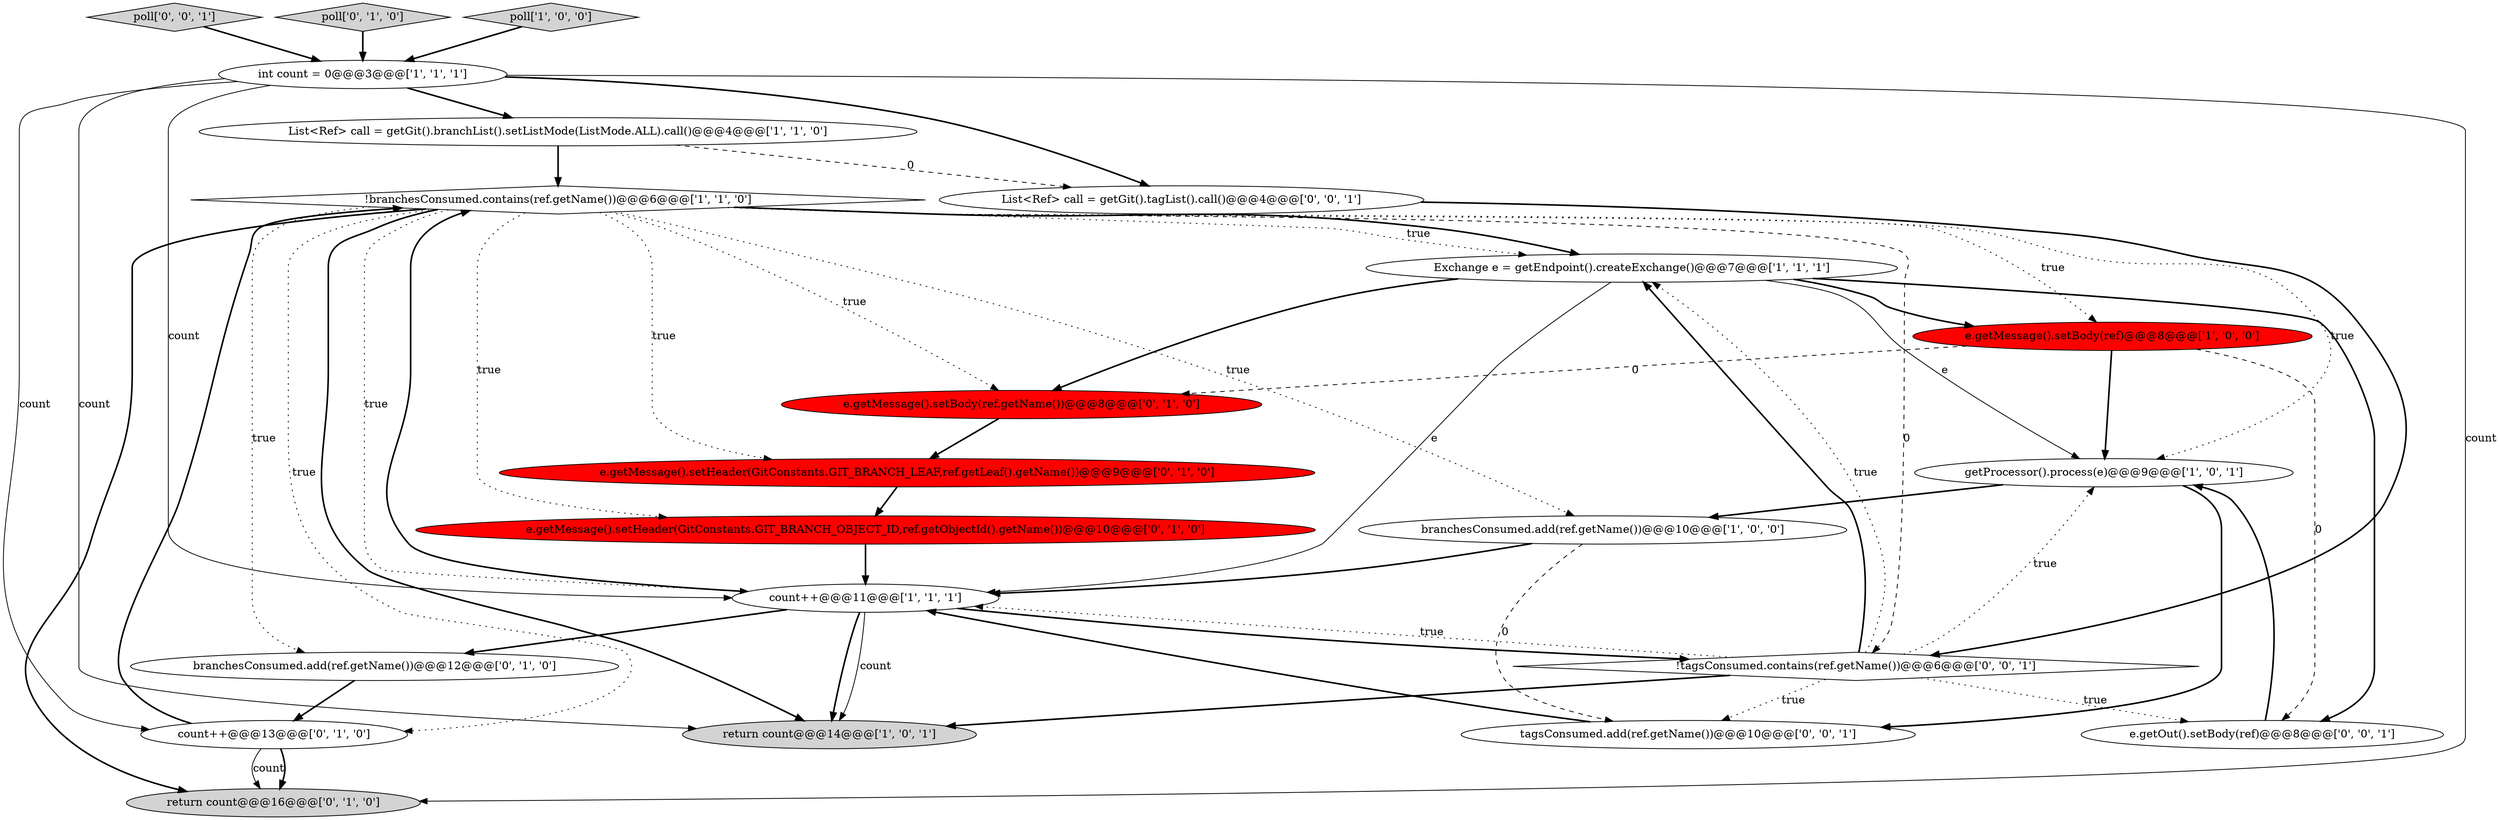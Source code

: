 digraph {
6 [style = filled, label = "int count = 0@@@3@@@['1', '1', '1']", fillcolor = white, shape = ellipse image = "AAA0AAABBB1BBB"];
2 [style = filled, label = "Exchange e = getEndpoint().createExchange()@@@7@@@['1', '1', '1']", fillcolor = white, shape = ellipse image = "AAA0AAABBB1BBB"];
19 [style = filled, label = "poll['0', '0', '1']", fillcolor = lightgray, shape = diamond image = "AAA0AAABBB3BBB"];
7 [style = filled, label = "getProcessor().process(e)@@@9@@@['1', '0', '1']", fillcolor = white, shape = ellipse image = "AAA0AAABBB1BBB"];
15 [style = filled, label = "poll['0', '1', '0']", fillcolor = lightgray, shape = diamond image = "AAA0AAABBB2BBB"];
13 [style = filled, label = "branchesConsumed.add(ref.getName())@@@12@@@['0', '1', '0']", fillcolor = white, shape = ellipse image = "AAA0AAABBB2BBB"];
5 [style = filled, label = "e.getMessage().setBody(ref)@@@8@@@['1', '0', '0']", fillcolor = red, shape = ellipse image = "AAA1AAABBB1BBB"];
9 [style = filled, label = "poll['1', '0', '0']", fillcolor = lightgray, shape = diamond image = "AAA0AAABBB1BBB"];
20 [style = filled, label = "!tagsConsumed.contains(ref.getName())@@@6@@@['0', '0', '1']", fillcolor = white, shape = diamond image = "AAA0AAABBB3BBB"];
1 [style = filled, label = "List<Ref> call = getGit().branchList().setListMode(ListMode.ALL).call()@@@4@@@['1', '1', '0']", fillcolor = white, shape = ellipse image = "AAA0AAABBB1BBB"];
0 [style = filled, label = "branchesConsumed.add(ref.getName())@@@10@@@['1', '0', '0']", fillcolor = white, shape = ellipse image = "AAA0AAABBB1BBB"];
14 [style = filled, label = "e.getMessage().setHeader(GitConstants.GIT_BRANCH_OBJECT_ID,ref.getObjectId().getName())@@@10@@@['0', '1', '0']", fillcolor = red, shape = ellipse image = "AAA1AAABBB2BBB"];
8 [style = filled, label = "count++@@@11@@@['1', '1', '1']", fillcolor = white, shape = ellipse image = "AAA0AAABBB1BBB"];
16 [style = filled, label = "e.getMessage().setHeader(GitConstants.GIT_BRANCH_LEAF,ref.getLeaf().getName())@@@9@@@['0', '1', '0']", fillcolor = red, shape = ellipse image = "AAA1AAABBB2BBB"];
3 [style = filled, label = "return count@@@14@@@['1', '0', '1']", fillcolor = lightgray, shape = ellipse image = "AAA0AAABBB1BBB"];
10 [style = filled, label = "e.getMessage().setBody(ref.getName())@@@8@@@['0', '1', '0']", fillcolor = red, shape = ellipse image = "AAA1AAABBB2BBB"];
4 [style = filled, label = "!branchesConsumed.contains(ref.getName())@@@6@@@['1', '1', '0']", fillcolor = white, shape = diamond image = "AAA0AAABBB1BBB"];
17 [style = filled, label = "List<Ref> call = getGit().tagList().call()@@@4@@@['0', '0', '1']", fillcolor = white, shape = ellipse image = "AAA0AAABBB3BBB"];
18 [style = filled, label = "e.getOut().setBody(ref)@@@8@@@['0', '0', '1']", fillcolor = white, shape = ellipse image = "AAA0AAABBB3BBB"];
21 [style = filled, label = "tagsConsumed.add(ref.getName())@@@10@@@['0', '0', '1']", fillcolor = white, shape = ellipse image = "AAA0AAABBB3BBB"];
11 [style = filled, label = "return count@@@16@@@['0', '1', '0']", fillcolor = lightgray, shape = ellipse image = "AAA0AAABBB2BBB"];
12 [style = filled, label = "count++@@@13@@@['0', '1', '0']", fillcolor = white, shape = ellipse image = "AAA0AAABBB2BBB"];
6->17 [style = bold, label=""];
4->5 [style = dotted, label="true"];
4->3 [style = bold, label=""];
1->4 [style = bold, label=""];
4->10 [style = dotted, label="true"];
6->3 [style = solid, label="count"];
6->11 [style = solid, label="count"];
20->8 [style = dotted, label="true"];
12->11 [style = solid, label="count"];
4->0 [style = dotted, label="true"];
8->3 [style = bold, label=""];
12->11 [style = bold, label=""];
21->8 [style = bold, label=""];
4->8 [style = dotted, label="true"];
4->7 [style = dotted, label="true"];
2->18 [style = bold, label=""];
7->0 [style = bold, label=""];
15->6 [style = bold, label=""];
20->3 [style = bold, label=""];
4->2 [style = bold, label=""];
20->21 [style = dotted, label="true"];
20->7 [style = dotted, label="true"];
4->14 [style = dotted, label="true"];
5->18 [style = dashed, label="0"];
2->10 [style = bold, label=""];
19->6 [style = bold, label=""];
6->12 [style = solid, label="count"];
9->6 [style = bold, label=""];
20->2 [style = bold, label=""];
4->13 [style = dotted, label="true"];
6->1 [style = bold, label=""];
1->17 [style = dashed, label="0"];
13->12 [style = bold, label=""];
8->20 [style = bold, label=""];
10->16 [style = bold, label=""];
12->4 [style = bold, label=""];
2->7 [style = solid, label="e"];
5->10 [style = dashed, label="0"];
4->20 [style = dashed, label="0"];
0->21 [style = dashed, label="0"];
0->8 [style = bold, label=""];
20->18 [style = dotted, label="true"];
7->21 [style = bold, label=""];
2->8 [style = solid, label="e"];
5->7 [style = bold, label=""];
16->14 [style = bold, label=""];
20->2 [style = dotted, label="true"];
14->8 [style = bold, label=""];
4->16 [style = dotted, label="true"];
6->8 [style = solid, label="count"];
8->3 [style = solid, label="count"];
8->4 [style = bold, label=""];
18->7 [style = bold, label=""];
4->11 [style = bold, label=""];
4->12 [style = dotted, label="true"];
4->2 [style = dotted, label="true"];
8->13 [style = bold, label=""];
2->5 [style = bold, label=""];
17->20 [style = bold, label=""];
}
